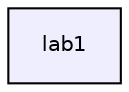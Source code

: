 digraph "lab1" {
  compound=true
  node [ fontsize="10", fontname="Helvetica"];
  edge [ labelfontsize="10", labelfontname="Helvetica"];
  dir_30b8b56b34db815a64954e8b425ad116 [shape=box, label="lab1", style="filled", fillcolor="#eeeeff", pencolor="black", URL="dir_30b8b56b34db815a64954e8b425ad116.html"];
}
